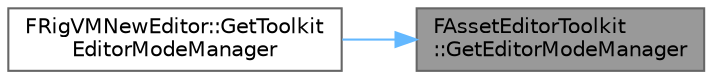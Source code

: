 digraph "FAssetEditorToolkit::GetEditorModeManager"
{
 // INTERACTIVE_SVG=YES
 // LATEX_PDF_SIZE
  bgcolor="transparent";
  edge [fontname=Helvetica,fontsize=10,labelfontname=Helvetica,labelfontsize=10];
  node [fontname=Helvetica,fontsize=10,shape=box,height=0.2,width=0.4];
  rankdir="RL";
  Node1 [id="Node000001",label="FAssetEditorToolkit\l::GetEditorModeManager",height=0.2,width=0.4,color="gray40", fillcolor="grey60", style="filled", fontcolor="black",tooltip=" "];
  Node1 -> Node2 [id="edge1_Node000001_Node000002",dir="back",color="steelblue1",style="solid",tooltip=" "];
  Node2 [id="Node000002",label="FRigVMNewEditor::GetToolkit\lEditorModeManager",height=0.2,width=0.4,color="grey40", fillcolor="white", style="filled",URL="$d0/d32/classFRigVMNewEditor.html#ad1802687d3affce43faddb9668e70ffb",tooltip=" "];
}
